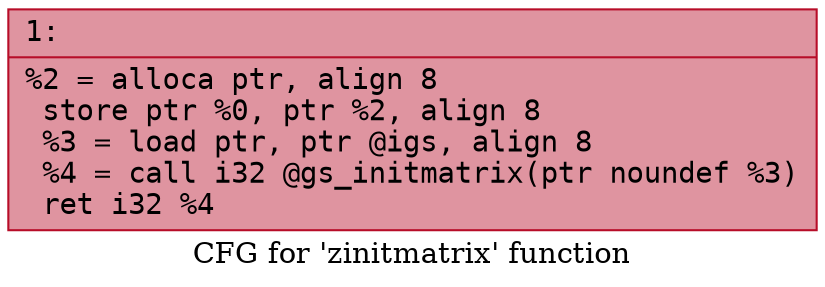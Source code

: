 digraph "CFG for 'zinitmatrix' function" {
	label="CFG for 'zinitmatrix' function";

	Node0x600001bd2800 [shape=record,color="#b70d28ff", style=filled, fillcolor="#b70d2870" fontname="Courier",label="{1:\l|  %2 = alloca ptr, align 8\l  store ptr %0, ptr %2, align 8\l  %3 = load ptr, ptr @igs, align 8\l  %4 = call i32 @gs_initmatrix(ptr noundef %3)\l  ret i32 %4\l}"];
}
